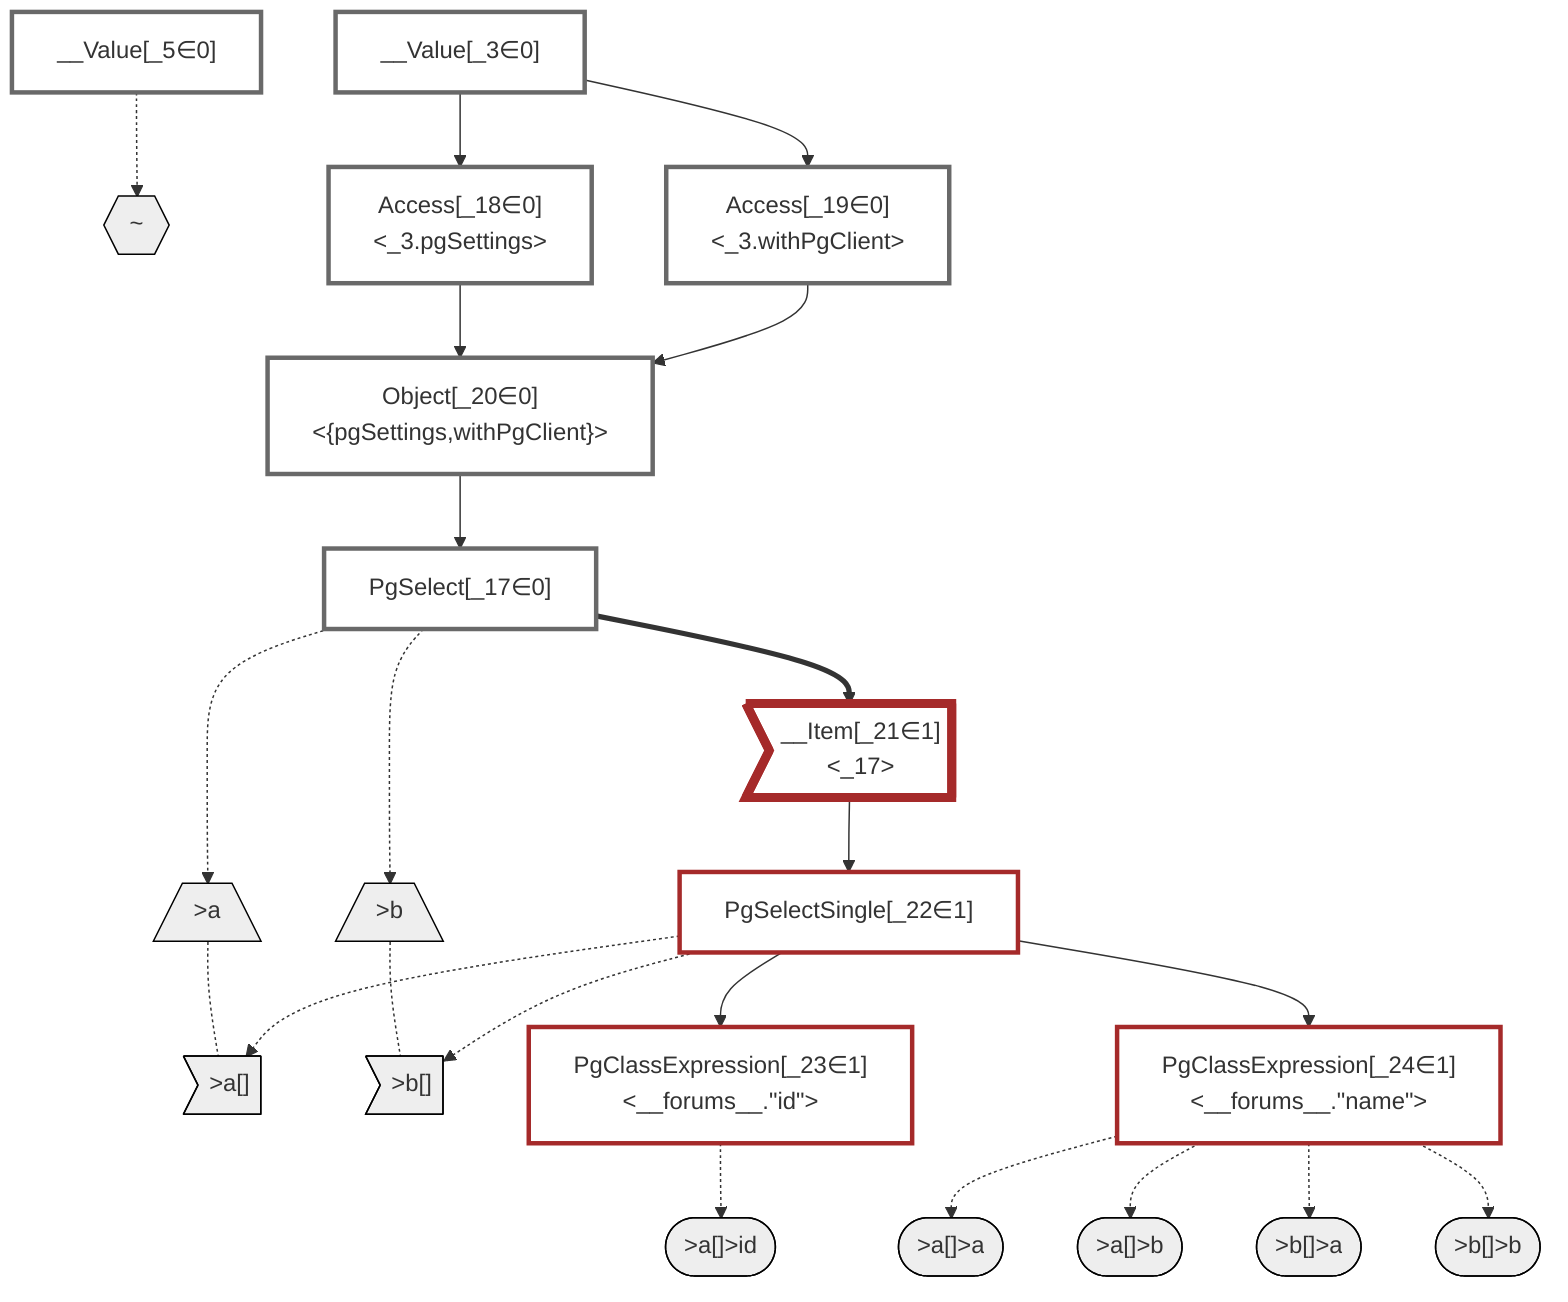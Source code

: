 graph TD
    classDef path fill:#eee,stroke:#000
    classDef plan fill:#fff,stroke-width:3px
    classDef itemplan fill:#fff,stroke-width:6px
    classDef sideeffectplan fill:#f00,stroke-width:6px

    %% subgraph fields
    P1{{"~"}}:::path
    P2[/">a"\]:::path
    P3>">a[]"]:::path
    P2 -.- P3
    P4([">a[]>id"]):::path
    %% P3 -.-> P4
    P5([">a[]>a"]):::path
    %% P3 -.-> P5
    P6([">a[]>b"]):::path
    %% P3 -.-> P6
    %% P1 -.-> P2
    P7[/">b"\]:::path
    P8>">b[]"]:::path
    P7 -.- P8
    P9([">b[]>a"]):::path
    %% P8 -.-> P9
    P10([">b[]>b"]):::path
    %% P8 -.-> P10
    %% P1 -.-> P7
    %% end

    %% define plans
    __Value_3["__Value[_3∈0]<br /><context>"]:::plan
    __Value_5["__Value[_5∈0]<br /><rootValue>"]:::plan
    PgSelect_17["PgSelect[_17∈0]<br /><forums>"]:::plan
    Access_18["Access[_18∈0]<br /><_3.pgSettings>"]:::plan
    Access_19["Access[_19∈0]<br /><_3.withPgClient>"]:::plan
    Object_20["Object[_20∈0]<br /><{pgSettings,withPgClient}>"]:::plan
    __Item_21>"__Item[_21∈1]<br /><_17>"]:::itemplan
    PgSelectSingle_22["PgSelectSingle[_22∈1]<br /><forums>"]:::plan
    PgClassExpression_23["PgClassExpression[_23∈1]<br /><__forums__.#quot;id#quot;>"]:::plan
    PgClassExpression_24["PgClassExpression[_24∈1]<br /><__forums__.#quot;name#quot;>"]:::plan

    %% plan dependencies
    Object_20 --> PgSelect_17
    __Value_3 --> Access_18
    __Value_3 --> Access_19
    Access_18 --> Object_20
    Access_19 --> Object_20
    PgSelect_17 ==> __Item_21
    __Item_21 --> PgSelectSingle_22
    PgSelectSingle_22 --> PgClassExpression_23
    PgSelectSingle_22 --> PgClassExpression_24

    %% plan-to-path relationships
    __Value_5 -.-> P1
    PgSelect_17 -.-> P2
    PgSelectSingle_22 -.-> P3
    PgClassExpression_23 -.-> P4
    PgClassExpression_24 -.-> P5
    PgClassExpression_24 -.-> P6
    PgSelect_17 -.-> P7
    PgSelectSingle_22 -.-> P8
    PgClassExpression_24 -.-> P9
    PgClassExpression_24 -.-> P10

    %% allocate buckets
    classDef bucket0 stroke:#696969
    class __Value_3,__Value_5,PgSelect_17,Access_18,Access_19,Object_20 bucket0
    classDef bucket1 stroke:#a52a2a
    class __Item_21,PgSelectSingle_22,PgClassExpression_23,PgClassExpression_24 bucket1